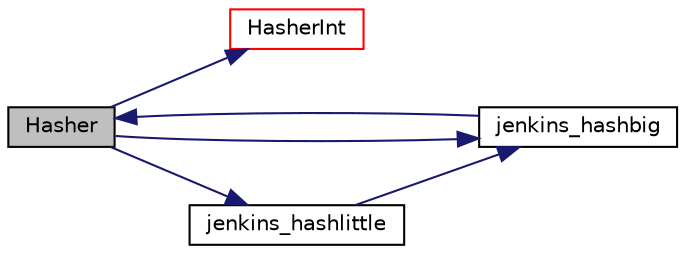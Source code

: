 digraph "Hasher"
{
  bgcolor="transparent";
  edge [fontname="Helvetica",fontsize="10",labelfontname="Helvetica",labelfontsize="10"];
  node [fontname="Helvetica",fontsize="10",shape=record];
  rankdir="LR";
  Node1 [label="Hasher",height=0.2,width=0.4,color="black", fillcolor="grey75", style="filled", fontcolor="black"];
  Node1 -> Node2 [color="midnightblue",fontsize="10",style="solid",fontname="Helvetica"];
  Node2 [label="HasherInt",height=0.2,width=0.4,color="red",URL="$a10936.html#ad66c1264fb70430e8a2a587e65b1b3b9",tooltip="An optimized version of Hasher. "];
  Node1 -> Node3 [color="midnightblue",fontsize="10",style="solid",fontname="Helvetica"];
  Node3 [label="jenkins_hashbig",height=0.2,width=0.4,color="black",URL="$a09058.html#adafcb23666add1fdf42a20c4ccd1eeb5"];
  Node3 -> Node1 [color="midnightblue",fontsize="10",style="solid",fontname="Helvetica"];
  Node1 -> Node4 [color="midnightblue",fontsize="10",style="solid",fontname="Helvetica"];
  Node4 [label="jenkins_hashlittle",height=0.2,width=0.4,color="black",URL="$a09058.html#a89543c56e297f132955c3fe66cf07d58"];
  Node4 -> Node3 [color="midnightblue",fontsize="10",style="solid",fontname="Helvetica"];
}
